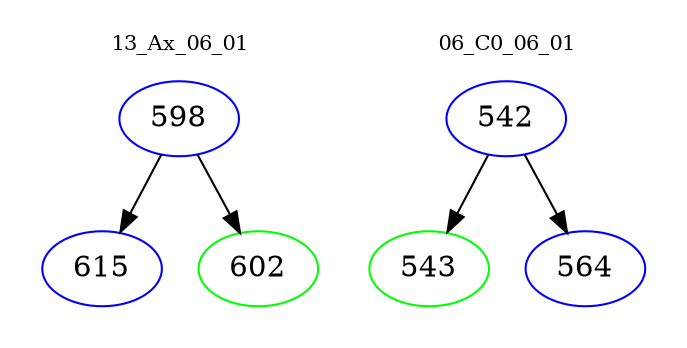 digraph{
subgraph cluster_0 {
color = white
label = "13_Ax_06_01";
fontsize=10;
T0_598 [label="598", color="blue"]
T0_598 -> T0_615 [color="black"]
T0_615 [label="615", color="blue"]
T0_598 -> T0_602 [color="black"]
T0_602 [label="602", color="green"]
}
subgraph cluster_1 {
color = white
label = "06_C0_06_01";
fontsize=10;
T1_542 [label="542", color="blue"]
T1_542 -> T1_543 [color="black"]
T1_543 [label="543", color="green"]
T1_542 -> T1_564 [color="black"]
T1_564 [label="564", color="blue"]
}
}
